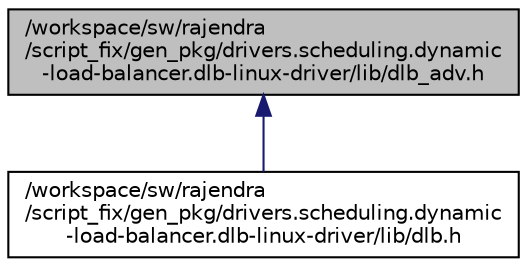 digraph "/workspace/sw/rajendra/script_fix/gen_pkg/drivers.scheduling.dynamic-load-balancer.dlb-linux-driver/lib/dlb_adv.h"
{
 // LATEX_PDF_SIZE
  edge [fontname="Helvetica",fontsize="10",labelfontname="Helvetica",labelfontsize="10"];
  node [fontname="Helvetica",fontsize="10",shape=record];
  Node1 [label="/workspace/sw/rajendra\l/script_fix/gen_pkg/drivers.scheduling.dynamic\l-load-balancer.dlb-linux-driver/lib/dlb_adv.h",height=0.2,width=0.4,color="black", fillcolor="grey75", style="filled", fontcolor="black",tooltip="DLB Client API (Advanced Functions)"];
  Node1 -> Node2 [dir="back",color="midnightblue",fontsize="10",style="solid",fontname="Helvetica"];
  Node2 [label="/workspace/sw/rajendra\l/script_fix/gen_pkg/drivers.scheduling.dynamic\l-load-balancer.dlb-linux-driver/lib/dlb.h",height=0.2,width=0.4,color="black", fillcolor="white", style="filled",URL="$dlb_8h.html",tooltip="DLB Client API."];
}
